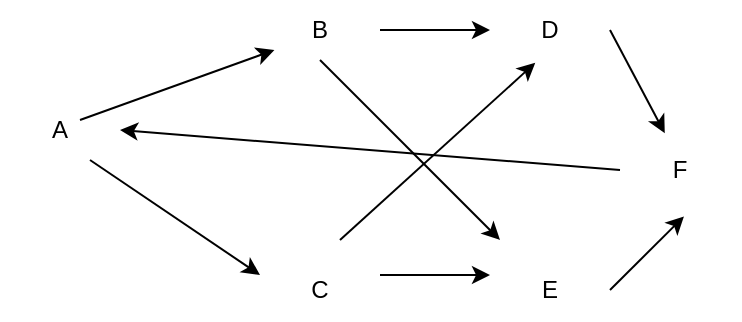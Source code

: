 <mxfile>
    <diagram id="XK8fUtmuQtAZ7c4Z7TWJ" name="Page-1">
        <mxGraphModel dx="817" dy="547" grid="1" gridSize="10" guides="1" tooltips="1" connect="1" arrows="1" fold="1" page="1" pageScale="1" pageWidth="850" pageHeight="1100" math="0" shadow="0">
            <root>
                <mxCell id="0"/>
                <mxCell id="1" parent="0"/>
                <mxCell id="2" value="A" style="text;strokeColor=none;align=center;fillColor=none;html=1;verticalAlign=middle;whiteSpace=wrap;rounded=0;" vertex="1" parent="1">
                    <mxGeometry x="180" y="210" width="60" height="30" as="geometry"/>
                </mxCell>
                <mxCell id="5" value="B" style="text;strokeColor=none;align=center;fillColor=none;html=1;verticalAlign=middle;whiteSpace=wrap;rounded=0;" vertex="1" parent="1">
                    <mxGeometry x="310" y="160" width="60" height="30" as="geometry"/>
                </mxCell>
                <mxCell id="7" value="C" style="text;strokeColor=none;align=center;fillColor=none;html=1;verticalAlign=middle;whiteSpace=wrap;rounded=0;" vertex="1" parent="1">
                    <mxGeometry x="310" y="290" width="60" height="30" as="geometry"/>
                </mxCell>
                <mxCell id="9" value="D" style="text;strokeColor=none;align=center;fillColor=none;html=1;verticalAlign=middle;whiteSpace=wrap;rounded=0;" vertex="1" parent="1">
                    <mxGeometry x="425" y="160" width="60" height="30" as="geometry"/>
                </mxCell>
                <mxCell id="10" value="E" style="text;strokeColor=none;align=center;fillColor=none;html=1;verticalAlign=middle;whiteSpace=wrap;rounded=0;" vertex="1" parent="1">
                    <mxGeometry x="425" y="290" width="60" height="30" as="geometry"/>
                </mxCell>
                <mxCell id="11" value="F" style="text;strokeColor=none;align=center;fillColor=none;html=1;verticalAlign=middle;whiteSpace=wrap;rounded=0;" vertex="1" parent="1">
                    <mxGeometry x="490" y="230" width="60" height="30" as="geometry"/>
                </mxCell>
                <mxCell id="12" value="" style="orthogonalLoop=1;jettySize=auto;html=1;entryX=0.12;entryY=0.833;entryDx=0;entryDy=0;entryPerimeter=0;" edge="1" parent="1" target="5">
                    <mxGeometry width="80" relative="1" as="geometry">
                        <mxPoint x="220" y="220" as="sourcePoint"/>
                        <mxPoint x="300" y="220" as="targetPoint"/>
                    </mxGeometry>
                </mxCell>
                <mxCell id="13" value="" style="edgeStyle=none;orthogonalLoop=1;jettySize=auto;html=1;exitX=0.75;exitY=1;exitDx=0;exitDy=0;entryX=0;entryY=0.25;entryDx=0;entryDy=0;" edge="1" parent="1" source="2" target="7">
                    <mxGeometry width="80" relative="1" as="geometry">
                        <mxPoint x="240" y="280" as="sourcePoint"/>
                        <mxPoint x="320" y="280" as="targetPoint"/>
                        <Array as="points"/>
                    </mxGeometry>
                </mxCell>
                <mxCell id="14" value="" style="edgeStyle=none;orthogonalLoop=1;jettySize=auto;html=1;exitX=1;exitY=0.25;exitDx=0;exitDy=0;entryX=0;entryY=0.25;entryDx=0;entryDy=0;" edge="1" parent="1" source="7" target="10">
                    <mxGeometry width="80" relative="1" as="geometry">
                        <mxPoint x="390" y="280" as="sourcePoint"/>
                        <mxPoint x="470" y="280" as="targetPoint"/>
                        <Array as="points"/>
                    </mxGeometry>
                </mxCell>
                <mxCell id="15" value="" style="edgeStyle=none;orthogonalLoop=1;jettySize=auto;html=1;" edge="1" parent="1" source="5" target="9">
                    <mxGeometry width="80" relative="1" as="geometry">
                        <mxPoint x="370" y="210" as="sourcePoint"/>
                        <mxPoint x="450" y="210" as="targetPoint"/>
                        <Array as="points"/>
                    </mxGeometry>
                </mxCell>
                <mxCell id="16" value="" style="edgeStyle=none;orthogonalLoop=1;jettySize=auto;html=1;exitX=1;exitY=0.5;exitDx=0;exitDy=0;entryX=0.373;entryY=-0.113;entryDx=0;entryDy=0;entryPerimeter=0;" edge="1" parent="1" source="9" target="11">
                    <mxGeometry width="80" relative="1" as="geometry">
                        <mxPoint x="480" y="190" as="sourcePoint"/>
                        <mxPoint x="560" y="190" as="targetPoint"/>
                        <Array as="points"/>
                    </mxGeometry>
                </mxCell>
                <mxCell id="17" value="" style="edgeStyle=none;orthogonalLoop=1;jettySize=auto;html=1;exitX=1;exitY=0.5;exitDx=0;exitDy=0;entryX=0.533;entryY=1.273;entryDx=0;entryDy=0;entryPerimeter=0;" edge="1" parent="1" source="10" target="11">
                    <mxGeometry width="80" relative="1" as="geometry">
                        <mxPoint x="500" y="280" as="sourcePoint"/>
                        <mxPoint x="580" y="280" as="targetPoint"/>
                        <Array as="points"/>
                    </mxGeometry>
                </mxCell>
                <mxCell id="18" value="" style="edgeStyle=none;orthogonalLoop=1;jettySize=auto;html=1;entryX=0.377;entryY=1.047;entryDx=0;entryDy=0;entryPerimeter=0;" edge="1" parent="1" target="9">
                    <mxGeometry width="80" relative="1" as="geometry">
                        <mxPoint x="350" y="280" as="sourcePoint"/>
                        <mxPoint x="440" y="250" as="targetPoint"/>
                        <Array as="points"/>
                    </mxGeometry>
                </mxCell>
                <mxCell id="19" value="" style="edgeStyle=none;orthogonalLoop=1;jettySize=auto;html=1;exitX=0.5;exitY=1;exitDx=0;exitDy=0;" edge="1" parent="1" source="5">
                    <mxGeometry width="80" relative="1" as="geometry">
                        <mxPoint x="340" y="210" as="sourcePoint"/>
                        <mxPoint x="430" y="280" as="targetPoint"/>
                        <Array as="points"/>
                    </mxGeometry>
                </mxCell>
                <mxCell id="20" value="" style="edgeStyle=none;orthogonalLoop=1;jettySize=auto;html=1;entryX=1;entryY=0.5;entryDx=0;entryDy=0;exitX=0;exitY=0.5;exitDx=0;exitDy=0;" edge="1" parent="1" source="11" target="2">
                    <mxGeometry width="80" relative="1" as="geometry">
                        <mxPoint x="470" y="230" as="sourcePoint"/>
                        <mxPoint x="550" y="230" as="targetPoint"/>
                        <Array as="points"/>
                    </mxGeometry>
                </mxCell>
            </root>
        </mxGraphModel>
    </diagram>
</mxfile>